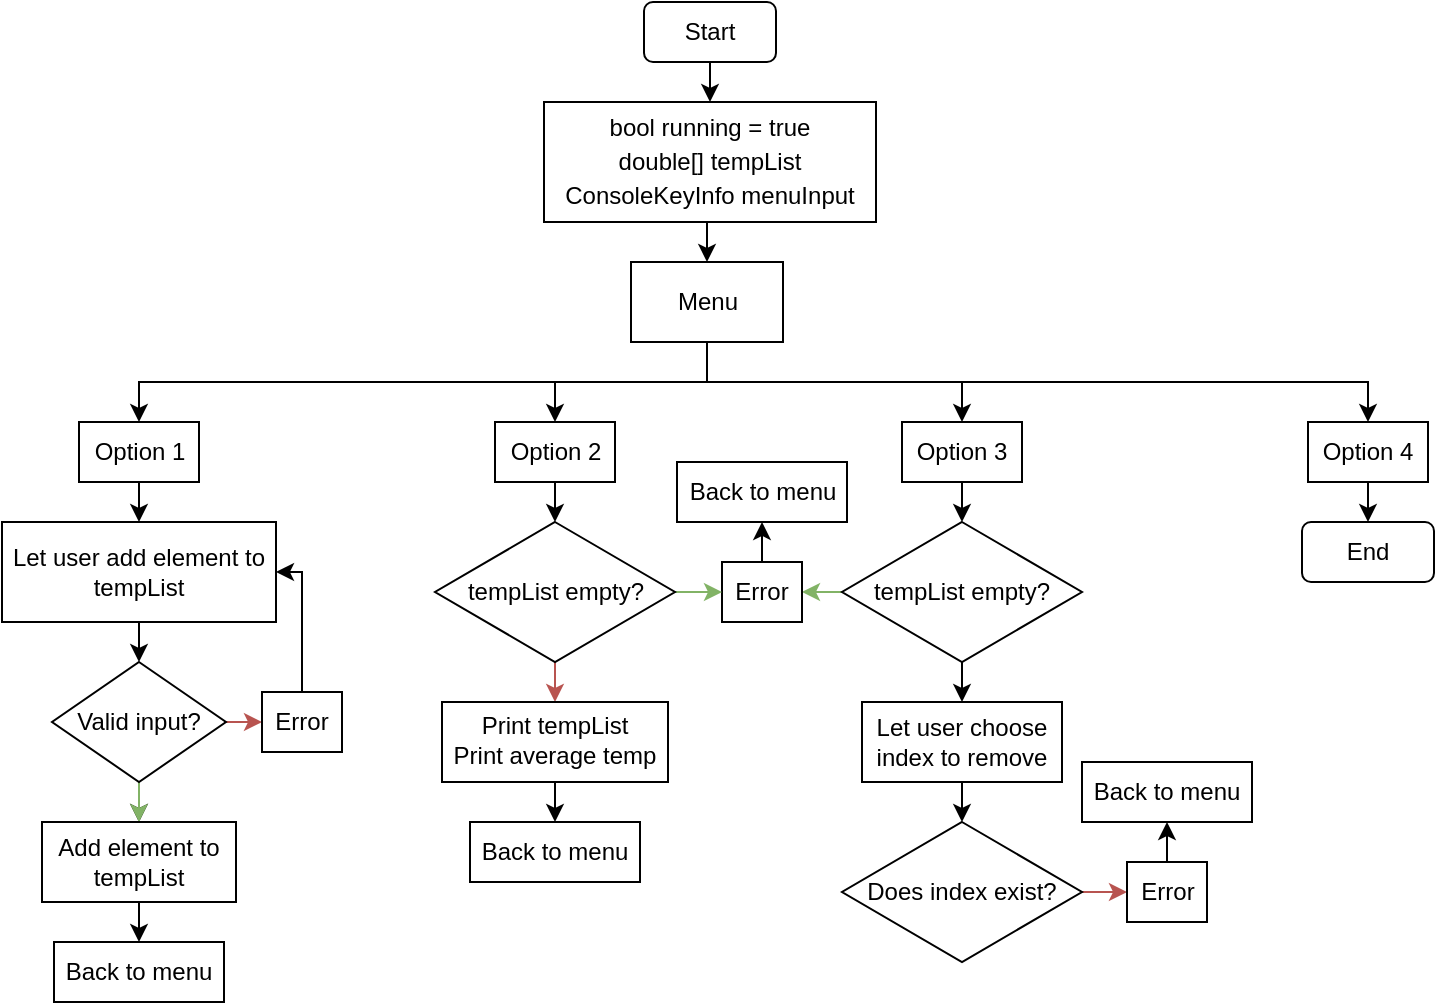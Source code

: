 <mxfile version="24.8.3">
  <diagram name="Page-1" id="OfWzFdM-3niKf9XV6lYJ">
    <mxGraphModel dx="1434" dy="744" grid="1" gridSize="10" guides="1" tooltips="1" connect="1" arrows="1" fold="1" page="1" pageScale="1" pageWidth="827" pageHeight="1169" math="0" shadow="0">
      <root>
        <mxCell id="0" />
        <mxCell id="1" parent="0" />
        <mxCell id="Qjqrx_sU4nBSgB3WsmmQ-17" style="edgeStyle=orthogonalEdgeStyle;rounded=0;orthogonalLoop=1;jettySize=auto;html=1;exitX=0.5;exitY=1;exitDx=0;exitDy=0;entryX=0.5;entryY=0;entryDx=0;entryDy=0;" edge="1" parent="1" source="Qjqrx_sU4nBSgB3WsmmQ-1" target="Qjqrx_sU4nBSgB3WsmmQ-16">
          <mxGeometry relative="1" as="geometry" />
        </mxCell>
        <mxCell id="Qjqrx_sU4nBSgB3WsmmQ-1" value="Start" style="rounded=1;whiteSpace=wrap;html=1;" vertex="1" parent="1">
          <mxGeometry x="381" y="30" width="66" height="30" as="geometry" />
        </mxCell>
        <mxCell id="Qjqrx_sU4nBSgB3WsmmQ-10" style="edgeStyle=orthogonalEdgeStyle;rounded=0;orthogonalLoop=1;jettySize=auto;html=1;exitX=0.5;exitY=1;exitDx=0;exitDy=0;" edge="1" parent="1" source="Qjqrx_sU4nBSgB3WsmmQ-2" target="Qjqrx_sU4nBSgB3WsmmQ-6">
          <mxGeometry relative="1" as="geometry" />
        </mxCell>
        <mxCell id="Qjqrx_sU4nBSgB3WsmmQ-11" style="edgeStyle=orthogonalEdgeStyle;rounded=0;orthogonalLoop=1;jettySize=auto;html=1;exitX=0.5;exitY=1;exitDx=0;exitDy=0;entryX=0.5;entryY=0;entryDx=0;entryDy=0;" edge="1" parent="1" source="Qjqrx_sU4nBSgB3WsmmQ-2" target="Qjqrx_sU4nBSgB3WsmmQ-7">
          <mxGeometry relative="1" as="geometry" />
        </mxCell>
        <mxCell id="Qjqrx_sU4nBSgB3WsmmQ-12" style="edgeStyle=orthogonalEdgeStyle;rounded=0;orthogonalLoop=1;jettySize=auto;html=1;exitX=0.5;exitY=1;exitDx=0;exitDy=0;entryX=0.5;entryY=0;entryDx=0;entryDy=0;" edge="1" parent="1" source="Qjqrx_sU4nBSgB3WsmmQ-2" target="Qjqrx_sU4nBSgB3WsmmQ-8">
          <mxGeometry relative="1" as="geometry" />
        </mxCell>
        <mxCell id="Qjqrx_sU4nBSgB3WsmmQ-13" style="edgeStyle=orthogonalEdgeStyle;rounded=0;orthogonalLoop=1;jettySize=auto;html=1;exitX=0.5;exitY=1;exitDx=0;exitDy=0;" edge="1" parent="1" source="Qjqrx_sU4nBSgB3WsmmQ-2" target="Qjqrx_sU4nBSgB3WsmmQ-9">
          <mxGeometry relative="1" as="geometry" />
        </mxCell>
        <mxCell id="Qjqrx_sU4nBSgB3WsmmQ-2" value="Menu" style="rounded=0;whiteSpace=wrap;html=1;" vertex="1" parent="1">
          <mxGeometry x="374.5" y="160" width="76" height="40" as="geometry" />
        </mxCell>
        <mxCell id="Qjqrx_sU4nBSgB3WsmmQ-22" style="edgeStyle=orthogonalEdgeStyle;rounded=0;orthogonalLoop=1;jettySize=auto;html=1;exitX=0.5;exitY=1;exitDx=0;exitDy=0;entryX=0.5;entryY=0;entryDx=0;entryDy=0;" edge="1" parent="1" source="Qjqrx_sU4nBSgB3WsmmQ-6" target="Qjqrx_sU4nBSgB3WsmmQ-20">
          <mxGeometry relative="1" as="geometry" />
        </mxCell>
        <mxCell id="Qjqrx_sU4nBSgB3WsmmQ-6" value="Option 1" style="rounded=0;whiteSpace=wrap;html=1;" vertex="1" parent="1">
          <mxGeometry x="98.5" y="240" width="60" height="30" as="geometry" />
        </mxCell>
        <mxCell id="Qjqrx_sU4nBSgB3WsmmQ-34" style="edgeStyle=orthogonalEdgeStyle;rounded=0;orthogonalLoop=1;jettySize=auto;html=1;exitX=0.5;exitY=1;exitDx=0;exitDy=0;entryX=0.5;entryY=0;entryDx=0;entryDy=0;" edge="1" parent="1" source="Qjqrx_sU4nBSgB3WsmmQ-7">
          <mxGeometry relative="1" as="geometry">
            <mxPoint x="336.5" y="290" as="targetPoint" />
          </mxGeometry>
        </mxCell>
        <mxCell id="Qjqrx_sU4nBSgB3WsmmQ-7" value="Option 2" style="rounded=0;whiteSpace=wrap;html=1;" vertex="1" parent="1">
          <mxGeometry x="306.5" y="240" width="60" height="30" as="geometry" />
        </mxCell>
        <mxCell id="Qjqrx_sU4nBSgB3WsmmQ-39" style="edgeStyle=orthogonalEdgeStyle;rounded=0;orthogonalLoop=1;jettySize=auto;html=1;exitX=0.5;exitY=1;exitDx=0;exitDy=0;entryX=0.5;entryY=0;entryDx=0;entryDy=0;" edge="1" parent="1" source="Qjqrx_sU4nBSgB3WsmmQ-8" target="Qjqrx_sU4nBSgB3WsmmQ-38">
          <mxGeometry relative="1" as="geometry" />
        </mxCell>
        <mxCell id="Qjqrx_sU4nBSgB3WsmmQ-8" value="Option 3" style="rounded=0;whiteSpace=wrap;html=1;" vertex="1" parent="1">
          <mxGeometry x="510" y="240" width="60" height="30" as="geometry" />
        </mxCell>
        <mxCell id="Qjqrx_sU4nBSgB3WsmmQ-15" style="edgeStyle=orthogonalEdgeStyle;rounded=0;orthogonalLoop=1;jettySize=auto;html=1;exitX=0.5;exitY=1;exitDx=0;exitDy=0;entryX=0.5;entryY=0;entryDx=0;entryDy=0;" edge="1" parent="1" source="Qjqrx_sU4nBSgB3WsmmQ-9" target="Qjqrx_sU4nBSgB3WsmmQ-14">
          <mxGeometry relative="1" as="geometry" />
        </mxCell>
        <mxCell id="Qjqrx_sU4nBSgB3WsmmQ-9" value="Option 4" style="rounded=0;whiteSpace=wrap;html=1;" vertex="1" parent="1">
          <mxGeometry x="713" y="240" width="60" height="30" as="geometry" />
        </mxCell>
        <mxCell id="Qjqrx_sU4nBSgB3WsmmQ-14" value="End" style="rounded=1;whiteSpace=wrap;html=1;" vertex="1" parent="1">
          <mxGeometry x="710" y="290" width="66" height="30" as="geometry" />
        </mxCell>
        <mxCell id="Qjqrx_sU4nBSgB3WsmmQ-19" style="edgeStyle=orthogonalEdgeStyle;rounded=0;orthogonalLoop=1;jettySize=auto;html=1;exitX=0.5;exitY=1;exitDx=0;exitDy=0;entryX=0.5;entryY=0;entryDx=0;entryDy=0;" edge="1" parent="1" source="Qjqrx_sU4nBSgB3WsmmQ-16" target="Qjqrx_sU4nBSgB3WsmmQ-2">
          <mxGeometry relative="1" as="geometry" />
        </mxCell>
        <mxCell id="Qjqrx_sU4nBSgB3WsmmQ-16" value="&lt;div style=&quot;line-height: 140%;&quot;&gt;bool running = true&lt;/div&gt;&lt;div style=&quot;line-height: 140%;&quot;&gt;double[] tempList&lt;/div&gt;&lt;div style=&quot;line-height: 140%;&quot;&gt;ConsoleKeyInfo menuInput&lt;br&gt;&lt;/div&gt;" style="rounded=0;whiteSpace=wrap;html=1;" vertex="1" parent="1">
          <mxGeometry x="331" y="80" width="166" height="60" as="geometry" />
        </mxCell>
        <mxCell id="Qjqrx_sU4nBSgB3WsmmQ-25" style="edgeStyle=orthogonalEdgeStyle;rounded=0;orthogonalLoop=1;jettySize=auto;html=1;exitX=0.5;exitY=1;exitDx=0;exitDy=0;entryX=0.5;entryY=0;entryDx=0;entryDy=0;" edge="1" parent="1" source="Qjqrx_sU4nBSgB3WsmmQ-20" target="Qjqrx_sU4nBSgB3WsmmQ-23">
          <mxGeometry relative="1" as="geometry" />
        </mxCell>
        <mxCell id="Qjqrx_sU4nBSgB3WsmmQ-20" value="Let user add element to tempList" style="rounded=0;whiteSpace=wrap;html=1;" vertex="1" parent="1">
          <mxGeometry x="60" y="290" width="137" height="50" as="geometry" />
        </mxCell>
        <mxCell id="Qjqrx_sU4nBSgB3WsmmQ-27" style="edgeStyle=orthogonalEdgeStyle;rounded=0;orthogonalLoop=1;jettySize=auto;html=1;exitX=0.5;exitY=1;exitDx=0;exitDy=0;entryX=0.5;entryY=0;entryDx=0;entryDy=0;" edge="1" parent="1" source="Qjqrx_sU4nBSgB3WsmmQ-23" target="Qjqrx_sU4nBSgB3WsmmQ-26">
          <mxGeometry relative="1" as="geometry" />
        </mxCell>
        <mxCell id="Qjqrx_sU4nBSgB3WsmmQ-28" value="" style="edgeStyle=orthogonalEdgeStyle;rounded=0;orthogonalLoop=1;jettySize=auto;html=1;fillColor=#d5e8d4;strokeColor=#82b366;" edge="1" parent="1" source="Qjqrx_sU4nBSgB3WsmmQ-23" target="Qjqrx_sU4nBSgB3WsmmQ-26">
          <mxGeometry relative="1" as="geometry" />
        </mxCell>
        <mxCell id="Qjqrx_sU4nBSgB3WsmmQ-36" style="edgeStyle=orthogonalEdgeStyle;rounded=0;orthogonalLoop=1;jettySize=auto;html=1;exitX=1;exitY=0.5;exitDx=0;exitDy=0;entryX=0;entryY=0.5;entryDx=0;entryDy=0;fillColor=#f8cecc;strokeColor=#b85450;" edge="1" parent="1" source="Qjqrx_sU4nBSgB3WsmmQ-23" target="Qjqrx_sU4nBSgB3WsmmQ-35">
          <mxGeometry relative="1" as="geometry" />
        </mxCell>
        <mxCell id="Qjqrx_sU4nBSgB3WsmmQ-23" value="Valid input?" style="rhombus;whiteSpace=wrap;html=1;" vertex="1" parent="1">
          <mxGeometry x="85" y="360" width="87" height="60" as="geometry" />
        </mxCell>
        <mxCell id="Qjqrx_sU4nBSgB3WsmmQ-52" style="edgeStyle=orthogonalEdgeStyle;rounded=0;orthogonalLoop=1;jettySize=auto;html=1;exitX=0.5;exitY=1;exitDx=0;exitDy=0;entryX=0.5;entryY=0;entryDx=0;entryDy=0;" edge="1" parent="1" source="Qjqrx_sU4nBSgB3WsmmQ-26" target="Qjqrx_sU4nBSgB3WsmmQ-51">
          <mxGeometry relative="1" as="geometry" />
        </mxCell>
        <mxCell id="Qjqrx_sU4nBSgB3WsmmQ-26" value="Add element to tempList" style="rounded=0;whiteSpace=wrap;html=1;" vertex="1" parent="1">
          <mxGeometry x="80" y="440" width="97" height="40" as="geometry" />
        </mxCell>
        <mxCell id="Qjqrx_sU4nBSgB3WsmmQ-37" style="edgeStyle=orthogonalEdgeStyle;rounded=0;orthogonalLoop=1;jettySize=auto;html=1;exitX=0.5;exitY=0;exitDx=0;exitDy=0;entryX=1;entryY=0.5;entryDx=0;entryDy=0;" edge="1" parent="1" source="Qjqrx_sU4nBSgB3WsmmQ-35" target="Qjqrx_sU4nBSgB3WsmmQ-20">
          <mxGeometry relative="1" as="geometry">
            <Array as="points">
              <mxPoint x="210" y="315" />
            </Array>
          </mxGeometry>
        </mxCell>
        <mxCell id="Qjqrx_sU4nBSgB3WsmmQ-35" value="Error" style="rounded=0;whiteSpace=wrap;html=1;" vertex="1" parent="1">
          <mxGeometry x="190" y="375" width="40" height="30" as="geometry" />
        </mxCell>
        <mxCell id="Qjqrx_sU4nBSgB3WsmmQ-44" style="edgeStyle=orthogonalEdgeStyle;rounded=0;orthogonalLoop=1;jettySize=auto;html=1;exitX=0;exitY=0.5;exitDx=0;exitDy=0;entryX=1;entryY=0.5;entryDx=0;entryDy=0;fillColor=#d5e8d4;strokeColor=#82b366;" edge="1" parent="1" source="Qjqrx_sU4nBSgB3WsmmQ-38" target="Qjqrx_sU4nBSgB3WsmmQ-40">
          <mxGeometry relative="1" as="geometry" />
        </mxCell>
        <mxCell id="Qjqrx_sU4nBSgB3WsmmQ-71" style="edgeStyle=orthogonalEdgeStyle;rounded=0;orthogonalLoop=1;jettySize=auto;html=1;exitX=0.5;exitY=1;exitDx=0;exitDy=0;entryX=0.5;entryY=0;entryDx=0;entryDy=0;" edge="1" parent="1" source="Qjqrx_sU4nBSgB3WsmmQ-38" target="Qjqrx_sU4nBSgB3WsmmQ-70">
          <mxGeometry relative="1" as="geometry" />
        </mxCell>
        <mxCell id="Qjqrx_sU4nBSgB3WsmmQ-38" value="tempList empty?" style="rhombus;whiteSpace=wrap;html=1;" vertex="1" parent="1">
          <mxGeometry x="480" y="290" width="120" height="70" as="geometry" />
        </mxCell>
        <mxCell id="Qjqrx_sU4nBSgB3WsmmQ-57" style="edgeStyle=orthogonalEdgeStyle;rounded=0;orthogonalLoop=1;jettySize=auto;html=1;exitX=0.5;exitY=0;exitDx=0;exitDy=0;entryX=0.5;entryY=1;entryDx=0;entryDy=0;" edge="1" parent="1" source="Qjqrx_sU4nBSgB3WsmmQ-40" target="Qjqrx_sU4nBSgB3WsmmQ-56">
          <mxGeometry relative="1" as="geometry" />
        </mxCell>
        <mxCell id="Qjqrx_sU4nBSgB3WsmmQ-40" value="Error" style="rounded=0;whiteSpace=wrap;html=1;" vertex="1" parent="1">
          <mxGeometry x="420" y="310" width="40" height="30" as="geometry" />
        </mxCell>
        <mxCell id="Qjqrx_sU4nBSgB3WsmmQ-43" style="edgeStyle=orthogonalEdgeStyle;rounded=0;orthogonalLoop=1;jettySize=auto;html=1;exitX=1;exitY=0.5;exitDx=0;exitDy=0;entryX=0;entryY=0.5;entryDx=0;entryDy=0;fillColor=#d5e8d4;strokeColor=#82b366;" edge="1" parent="1" source="Qjqrx_sU4nBSgB3WsmmQ-42" target="Qjqrx_sU4nBSgB3WsmmQ-40">
          <mxGeometry relative="1" as="geometry" />
        </mxCell>
        <mxCell id="Qjqrx_sU4nBSgB3WsmmQ-50" style="edgeStyle=orthogonalEdgeStyle;rounded=0;orthogonalLoop=1;jettySize=auto;html=1;exitX=0.5;exitY=1;exitDx=0;exitDy=0;entryX=0.5;entryY=0;entryDx=0;entryDy=0;fillColor=#f8cecc;strokeColor=#b85450;" edge="1" parent="1" source="Qjqrx_sU4nBSgB3WsmmQ-42" target="Qjqrx_sU4nBSgB3WsmmQ-48">
          <mxGeometry relative="1" as="geometry" />
        </mxCell>
        <mxCell id="Qjqrx_sU4nBSgB3WsmmQ-42" value="tempList empty?" style="rhombus;whiteSpace=wrap;html=1;" vertex="1" parent="1">
          <mxGeometry x="276.5" y="290" width="120" height="70" as="geometry" />
        </mxCell>
        <mxCell id="Qjqrx_sU4nBSgB3WsmmQ-55" style="edgeStyle=orthogonalEdgeStyle;rounded=0;orthogonalLoop=1;jettySize=auto;html=1;exitX=0.5;exitY=1;exitDx=0;exitDy=0;entryX=0.5;entryY=0;entryDx=0;entryDy=0;" edge="1" parent="1" source="Qjqrx_sU4nBSgB3WsmmQ-48" target="Qjqrx_sU4nBSgB3WsmmQ-54">
          <mxGeometry relative="1" as="geometry" />
        </mxCell>
        <mxCell id="Qjqrx_sU4nBSgB3WsmmQ-48" value="&lt;div&gt;Print tempList&lt;/div&gt;&lt;div style=&quot;line-height: 140%;&quot;&gt;Print average temp&lt;br&gt;&lt;/div&gt;" style="rounded=0;whiteSpace=wrap;html=1;" vertex="1" parent="1">
          <mxGeometry x="280" y="380" width="113" height="40" as="geometry" />
        </mxCell>
        <mxCell id="Qjqrx_sU4nBSgB3WsmmQ-51" value="Back to menu" style="rounded=0;whiteSpace=wrap;html=1;" vertex="1" parent="1">
          <mxGeometry x="86" y="500" width="85" height="30" as="geometry" />
        </mxCell>
        <mxCell id="Qjqrx_sU4nBSgB3WsmmQ-54" value="Back to menu" style="rounded=0;whiteSpace=wrap;html=1;" vertex="1" parent="1">
          <mxGeometry x="294" y="440" width="85" height="30" as="geometry" />
        </mxCell>
        <mxCell id="Qjqrx_sU4nBSgB3WsmmQ-56" value="Back to menu" style="rounded=0;whiteSpace=wrap;html=1;" vertex="1" parent="1">
          <mxGeometry x="397.5" y="260" width="85" height="30" as="geometry" />
        </mxCell>
        <mxCell id="Qjqrx_sU4nBSgB3WsmmQ-74" style="edgeStyle=orthogonalEdgeStyle;rounded=0;orthogonalLoop=1;jettySize=auto;html=1;exitX=1;exitY=0.5;exitDx=0;exitDy=0;entryX=0;entryY=0.5;entryDx=0;entryDy=0;fillColor=#f8cecc;strokeColor=#b85450;" edge="1" parent="1" source="Qjqrx_sU4nBSgB3WsmmQ-64" target="Qjqrx_sU4nBSgB3WsmmQ-65">
          <mxGeometry relative="1" as="geometry" />
        </mxCell>
        <mxCell id="Qjqrx_sU4nBSgB3WsmmQ-64" value="Does index exist?" style="rhombus;whiteSpace=wrap;html=1;" vertex="1" parent="1">
          <mxGeometry x="480" y="440" width="120" height="70" as="geometry" />
        </mxCell>
        <mxCell id="Qjqrx_sU4nBSgB3WsmmQ-69" style="edgeStyle=orthogonalEdgeStyle;rounded=0;orthogonalLoop=1;jettySize=auto;html=1;exitX=0.5;exitY=0;exitDx=0;exitDy=0;entryX=0.5;entryY=1;entryDx=0;entryDy=0;" edge="1" parent="1" source="Qjqrx_sU4nBSgB3WsmmQ-65" target="Qjqrx_sU4nBSgB3WsmmQ-67">
          <mxGeometry relative="1" as="geometry" />
        </mxCell>
        <mxCell id="Qjqrx_sU4nBSgB3WsmmQ-65" value="Error" style="rounded=0;whiteSpace=wrap;html=1;" vertex="1" parent="1">
          <mxGeometry x="622.5" y="460" width="40" height="30" as="geometry" />
        </mxCell>
        <mxCell id="Qjqrx_sU4nBSgB3WsmmQ-67" value="Back to menu" style="rounded=0;whiteSpace=wrap;html=1;" vertex="1" parent="1">
          <mxGeometry x="600" y="410" width="85" height="30" as="geometry" />
        </mxCell>
        <mxCell id="Qjqrx_sU4nBSgB3WsmmQ-73" style="edgeStyle=orthogonalEdgeStyle;rounded=0;orthogonalLoop=1;jettySize=auto;html=1;exitX=0.5;exitY=1;exitDx=0;exitDy=0;entryX=0.5;entryY=0;entryDx=0;entryDy=0;" edge="1" parent="1" source="Qjqrx_sU4nBSgB3WsmmQ-70" target="Qjqrx_sU4nBSgB3WsmmQ-64">
          <mxGeometry relative="1" as="geometry" />
        </mxCell>
        <mxCell id="Qjqrx_sU4nBSgB3WsmmQ-70" value="Let user choose index to remove" style="rounded=0;whiteSpace=wrap;html=1;" vertex="1" parent="1">
          <mxGeometry x="490" y="380" width="100" height="40" as="geometry" />
        </mxCell>
      </root>
    </mxGraphModel>
  </diagram>
</mxfile>
